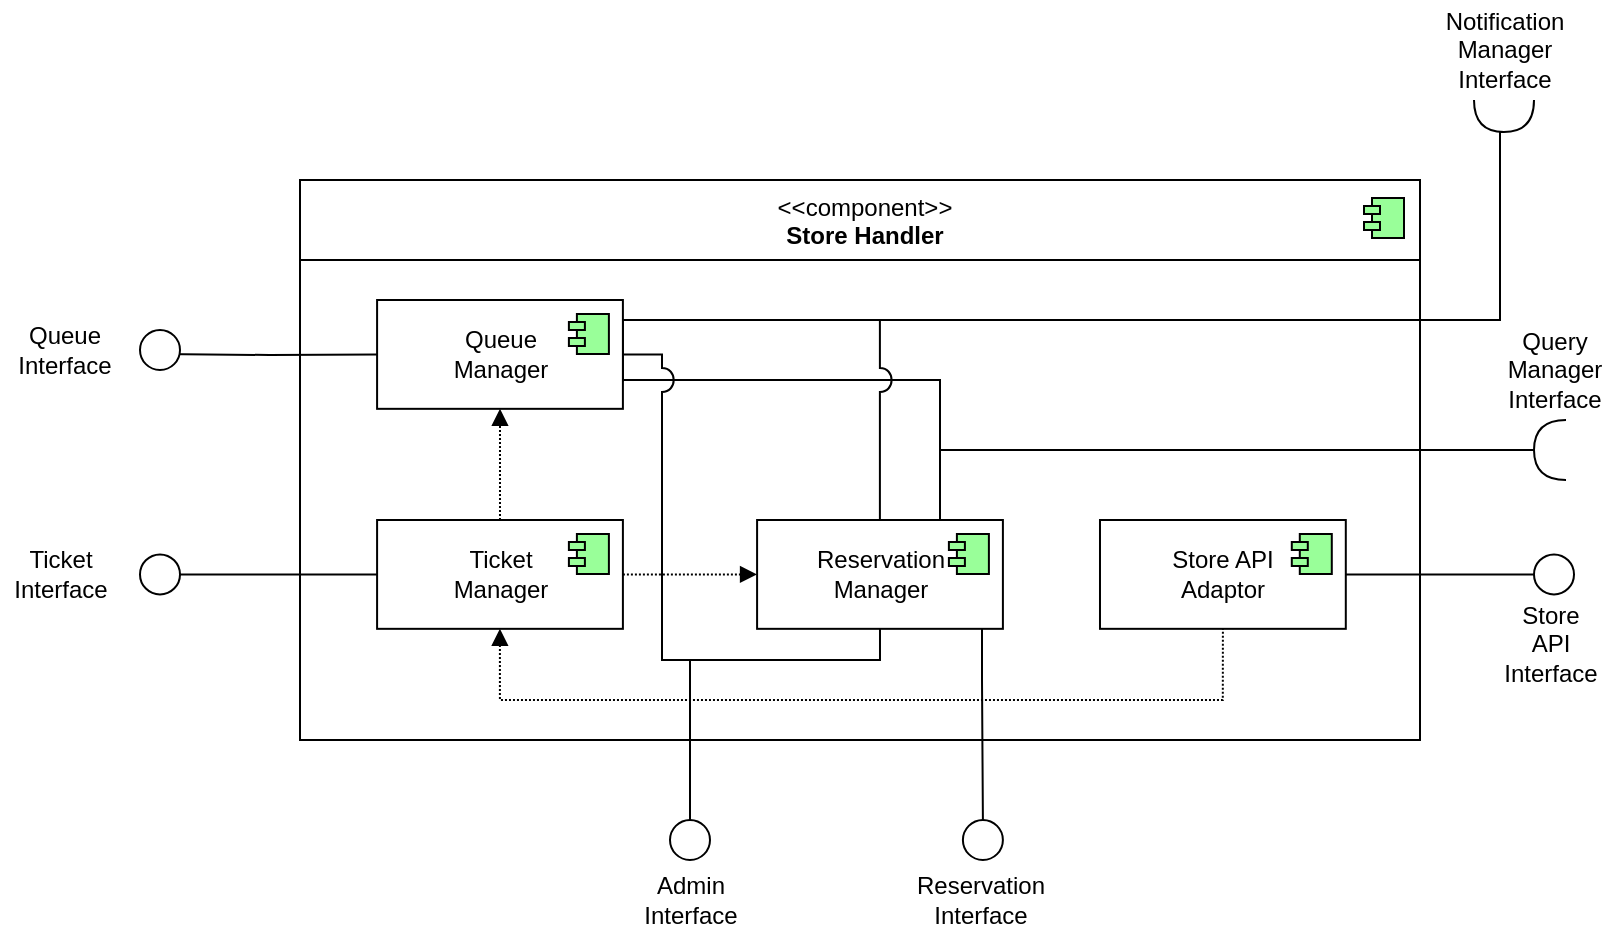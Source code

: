 <mxfile version="13.9.9" type="device"><diagram id="knWhzORvT54u3pwO4X9t" name="Pagina-1"><mxGraphModel dx="852" dy="504" grid="1" gridSize="10" guides="1" tooltips="1" connect="1" arrows="1" fold="1" page="1" pageScale="1" pageWidth="827" pageHeight="1169" math="0" shadow="0"><root><mxCell id="0"/><mxCell id="1" parent="0"/><mxCell id="bDR8WUU64CvsV6LXLhUq-12" value="" style="html=1;align=center;" parent="1" vertex="1"><mxGeometry x="170" y="280" width="560" height="240" as="geometry"/></mxCell><mxCell id="bDR8WUU64CvsV6LXLhUq-1" value="" style="fontStyle=1;align=center;verticalAlign=top;childLayout=stackLayout;horizontal=1;horizontalStack=0;resizeParent=1;resizeParentMax=0;resizeLast=0;marginBottom=0;" parent="1" vertex="1"><mxGeometry x="170" y="240" width="560" height="40" as="geometry"/></mxCell><mxCell id="bDR8WUU64CvsV6LXLhUq-2" value="&amp;lt;&amp;lt;component&amp;gt;&amp;gt;&lt;br&gt;&lt;b&gt;Store Handler&lt;/b&gt;" style="html=1;align=center;spacingLeft=4;verticalAlign=top;strokeColor=none;fillColor=none;" parent="bDR8WUU64CvsV6LXLhUq-1" vertex="1"><mxGeometry width="560" height="40" as="geometry"/></mxCell><mxCell id="bDR8WUU64CvsV6LXLhUq-3" value="" style="shape=module;jettyWidth=8;jettyHeight=4;fillColor=#99FF99;" parent="bDR8WUU64CvsV6LXLhUq-2" vertex="1"><mxGeometry x="1" width="20" height="20" relative="1" as="geometry"><mxPoint x="-28" y="9" as="offset"/></mxGeometry></mxCell><mxCell id="bDR8WUU64CvsV6LXLhUq-43" style="edgeStyle=orthogonalEdgeStyle;rounded=0;jumpStyle=arc;jumpSize=12;orthogonalLoop=1;jettySize=auto;html=1;startArrow=none;startFill=0;endArrow=none;endFill=0;exitX=1;exitY=0.75;exitDx=0;exitDy=0;" parent="1" source="bDR8WUU64CvsV6LXLhUq-10" edge="1"><mxGeometry relative="1" as="geometry"><mxPoint x="540" y="310" as="targetPoint"/><Array as="points"><mxPoint x="331" y="310"/><mxPoint x="460" y="310"/></Array></mxGeometry></mxCell><mxCell id="bDR8WUU64CvsV6LXLhUq-53" style="edgeStyle=orthogonalEdgeStyle;rounded=0;jumpStyle=arc;jumpSize=12;orthogonalLoop=1;jettySize=auto;html=1;entryX=1;entryY=0.5;entryDx=0;entryDy=0;entryPerimeter=0;startArrow=none;startFill=0;endArrow=none;endFill=0;" parent="1" source="bDR8WUU64CvsV6LXLhUq-10" target="bDR8WUU64CvsV6LXLhUq-51" edge="1"><mxGeometry relative="1" as="geometry"><Array as="points"><mxPoint x="490" y="340"/><mxPoint x="490" y="375"/></Array></mxGeometry></mxCell><mxCell id="bDR8WUU64CvsV6LXLhUq-10" value="Queue&lt;br&gt;Manager" style="html=1;dropTarget=0;" parent="1" vertex="1"><mxGeometry x="208.545" y="300" width="122.903" height="54.416" as="geometry"/></mxCell><mxCell id="bDR8WUU64CvsV6LXLhUq-11" value="" style="shape=module;jettyWidth=8;jettyHeight=4;fillColor=#99FF99;" parent="bDR8WUU64CvsV6LXLhUq-10" vertex="1"><mxGeometry x="1" width="20" height="20" relative="1" as="geometry"><mxPoint x="-27" y="7" as="offset"/></mxGeometry></mxCell><mxCell id="bDR8WUU64CvsV6LXLhUq-39" style="edgeStyle=orthogonalEdgeStyle;rounded=0;jumpStyle=arc;jumpSize=12;orthogonalLoop=1;jettySize=auto;html=1;startArrow=none;startFill=0;endArrow=none;endFill=0;entryX=1;entryY=0.5;entryDx=0;entryDy=0;entryPerimeter=0;" parent="1" source="bDR8WUU64CvsV6LXLhUq-13" target="bDR8WUU64CvsV6LXLhUq-40" edge="1"><mxGeometry relative="1" as="geometry"><mxPoint x="660" y="180" as="targetPoint"/><Array as="points"><mxPoint x="460" y="310"/><mxPoint x="770" y="310"/><mxPoint x="770" y="216"/></Array></mxGeometry></mxCell><mxCell id="bDR8WUU64CvsV6LXLhUq-52" style="edgeStyle=orthogonalEdgeStyle;rounded=0;jumpStyle=arc;jumpSize=12;orthogonalLoop=1;jettySize=auto;html=1;entryX=1;entryY=0.5;entryDx=0;entryDy=0;entryPerimeter=0;startArrow=none;startFill=0;endArrow=none;endFill=0;" parent="1" source="bDR8WUU64CvsV6LXLhUq-13" target="bDR8WUU64CvsV6LXLhUq-51" edge="1"><mxGeometry relative="1" as="geometry"><Array as="points"><mxPoint x="490" y="375"/></Array></mxGeometry></mxCell><mxCell id="GpY1cq3hWmhObwcl4_N0-1" style="edgeStyle=orthogonalEdgeStyle;rounded=0;orthogonalLoop=1;jettySize=auto;html=1;endArrow=none;endFill=0;entryX=0.5;entryY=0;entryDx=0;entryDy=0;" edge="1" parent="1" source="bDR8WUU64CvsV6LXLhUq-13" target="GpY1cq3hWmhObwcl4_N0-2"><mxGeometry relative="1" as="geometry"><mxPoint x="520" y="560" as="targetPoint"/><Array as="points"><mxPoint x="511" y="490"/><mxPoint x="511" y="490"/></Array></mxGeometry></mxCell><mxCell id="bDR8WUU64CvsV6LXLhUq-13" value="Reservation&lt;br&gt;Manager" style="html=1;dropTarget=0;" parent="1" vertex="1"><mxGeometry x="398.545" y="410" width="122.903" height="54.416" as="geometry"/></mxCell><mxCell id="bDR8WUU64CvsV6LXLhUq-14" value="" style="shape=module;jettyWidth=8;jettyHeight=4;fillColor=#99FF99;" parent="bDR8WUU64CvsV6LXLhUq-13" vertex="1"><mxGeometry x="1" width="20" height="20" relative="1" as="geometry"><mxPoint x="-27" y="7" as="offset"/></mxGeometry></mxCell><mxCell id="bDR8WUU64CvsV6LXLhUq-17" style="edgeStyle=orthogonalEdgeStyle;rounded=0;orthogonalLoop=1;jettySize=auto;html=1;endArrow=block;endFill=1;dashed=1;dashPattern=1 1;" parent="1" source="bDR8WUU64CvsV6LXLhUq-15" target="bDR8WUU64CvsV6LXLhUq-10" edge="1"><mxGeometry relative="1" as="geometry"/></mxCell><mxCell id="bDR8WUU64CvsV6LXLhUq-42" style="edgeStyle=orthogonalEdgeStyle;rounded=0;jumpStyle=arc;jumpSize=12;orthogonalLoop=1;jettySize=auto;html=1;entryX=1;entryY=0.5;entryDx=0;entryDy=0;startArrow=none;startFill=0;endArrow=none;endFill=0;" parent="1" source="bDR8WUU64CvsV6LXLhUq-15" target="bDR8WUU64CvsV6LXLhUq-41" edge="1"><mxGeometry relative="1" as="geometry"/></mxCell><mxCell id="bDR8WUU64CvsV6LXLhUq-15" value="Ticket&lt;br&gt;Manager" style="html=1;dropTarget=0;" parent="1" vertex="1"><mxGeometry x="208.545" y="410" width="122.903" height="54.416" as="geometry"/></mxCell><mxCell id="bDR8WUU64CvsV6LXLhUq-16" value="" style="shape=module;jettyWidth=8;jettyHeight=4;fillColor=#99FF99;" parent="bDR8WUU64CvsV6LXLhUq-15" vertex="1"><mxGeometry x="1" width="20" height="20" relative="1" as="geometry"><mxPoint x="-27" y="7" as="offset"/></mxGeometry></mxCell><mxCell id="bDR8WUU64CvsV6LXLhUq-36" style="edgeStyle=orthogonalEdgeStyle;rounded=0;orthogonalLoop=1;jettySize=auto;html=1;entryX=0.5;entryY=1;entryDx=0;entryDy=0;startArrow=none;startFill=0;endArrow=none;endFill=0;jumpSize=12;jumpStyle=arc;" parent="1" source="bDR8WUU64CvsV6LXLhUq-29" target="bDR8WUU64CvsV6LXLhUq-13" edge="1"><mxGeometry relative="1" as="geometry"><Array as="points"><mxPoint x="365" y="480"/><mxPoint x="460" y="480"/></Array></mxGeometry></mxCell><mxCell id="bDR8WUU64CvsV6LXLhUq-37" style="edgeStyle=orthogonalEdgeStyle;rounded=0;jumpStyle=arc;jumpSize=12;orthogonalLoop=1;jettySize=auto;html=1;entryX=1;entryY=0.5;entryDx=0;entryDy=0;startArrow=none;startFill=0;endArrow=none;endFill=0;exitX=0.5;exitY=0;exitDx=0;exitDy=0;" parent="1" source="bDR8WUU64CvsV6LXLhUq-29" target="bDR8WUU64CvsV6LXLhUq-10" edge="1"><mxGeometry relative="1" as="geometry"><Array as="points"><mxPoint x="365" y="480"/><mxPoint x="351" y="480"/><mxPoint x="351" y="327"/></Array></mxGeometry></mxCell><mxCell id="bDR8WUU64CvsV6LXLhUq-29" value="" style="ellipse;fillColor=#ffffff;strokeColor=#000000;align=center;" parent="1" vertex="1"><mxGeometry x="355" y="560" width="20" height="20" as="geometry"/></mxCell><mxCell id="bDR8WUU64CvsV6LXLhUq-40" value="" style="shape=requiredInterface;html=1;verticalLabelPosition=bottom;fillColor=#99FF99;align=center;direction=south;" parent="1" vertex="1"><mxGeometry x="757" y="200" width="30" height="16" as="geometry"/></mxCell><mxCell id="bDR8WUU64CvsV6LXLhUq-41" value="" style="ellipse;fillColor=#ffffff;strokeColor=#000000;align=center;" parent="1" vertex="1"><mxGeometry x="90" y="427.21" width="20" height="20" as="geometry"/></mxCell><mxCell id="bDR8WUU64CvsV6LXLhUq-44" value="Admin&lt;br&gt;Interface" style="text;html=1;align=center;verticalAlign=middle;resizable=0;points=[];autosize=1;" parent="1" vertex="1"><mxGeometry x="335" y="585" width="60" height="30" as="geometry"/></mxCell><mxCell id="bDR8WUU64CvsV6LXLhUq-45" value="Ticket&lt;br&gt;Interface" style="text;html=1;align=center;verticalAlign=middle;resizable=0;points=[];autosize=1;" parent="1" vertex="1"><mxGeometry x="20" y="422.21" width="60" height="30" as="geometry"/></mxCell><mxCell id="bDR8WUU64CvsV6LXLhUq-49" style="edgeStyle=orthogonalEdgeStyle;rounded=0;jumpStyle=arc;jumpSize=12;orthogonalLoop=1;jettySize=auto;html=1;entryX=0;entryY=0.5;entryDx=0;entryDy=0;startArrow=none;startFill=0;endArrow=none;endFill=0;" parent="1" source="bDR8WUU64CvsV6LXLhUq-46" target="bDR8WUU64CvsV6LXLhUq-54" edge="1"><mxGeometry relative="1" as="geometry"><mxPoint x="787" y="437.21" as="targetPoint"/><Array as="points"/></mxGeometry></mxCell><mxCell id="bDR8WUU64CvsV6LXLhUq-46" value="Store API&lt;br&gt;Adaptor" style="html=1;dropTarget=0;" parent="1" vertex="1"><mxGeometry x="569.995" y="410" width="122.903" height="54.416" as="geometry"/></mxCell><mxCell id="bDR8WUU64CvsV6LXLhUq-47" value="" style="shape=module;jettyWidth=8;jettyHeight=4;fillColor=#99FF99;" parent="bDR8WUU64CvsV6LXLhUq-46" vertex="1"><mxGeometry x="1" width="20" height="20" relative="1" as="geometry"><mxPoint x="-27" y="7" as="offset"/></mxGeometry></mxCell><mxCell id="bDR8WUU64CvsV6LXLhUq-51" value="" style="shape=requiredInterface;html=1;verticalLabelPosition=bottom;fillColor=#99FF99;align=center;direction=west;" parent="1" vertex="1"><mxGeometry x="787" y="360" width="16" height="30" as="geometry"/></mxCell><mxCell id="bDR8WUU64CvsV6LXLhUq-54" value="" style="ellipse;fillColor=#ffffff;strokeColor=#000000;align=center;" parent="1" vertex="1"><mxGeometry x="787" y="427.21" width="20" height="20" as="geometry"/></mxCell><mxCell id="bDR8WUU64CvsV6LXLhUq-58" value="Store&lt;br&gt;API&lt;br&gt;Interface" style="text;html=1;align=center;verticalAlign=middle;resizable=0;points=[];autosize=1;" parent="1" vertex="1"><mxGeometry x="765" y="447.21" width="60" height="50" as="geometry"/></mxCell><mxCell id="bDR8WUU64CvsV6LXLhUq-59" value="Query&lt;br&gt;Manager&lt;br&gt;Interface" style="text;html=1;align=center;verticalAlign=middle;resizable=0;points=[];autosize=1;" parent="1" vertex="1"><mxGeometry x="767" y="310" width="60" height="50" as="geometry"/></mxCell><mxCell id="bDR8WUU64CvsV6LXLhUq-60" value="Notification&lt;br&gt;Manager&lt;br&gt;Interface" style="text;html=1;align=center;verticalAlign=middle;resizable=0;points=[];autosize=1;" parent="1" vertex="1"><mxGeometry x="737" y="150" width="70" height="50" as="geometry"/></mxCell><mxCell id="bDR8WUU64CvsV6LXLhUq-50" style="edgeStyle=orthogonalEdgeStyle;rounded=0;jumpStyle=none;jumpSize=12;orthogonalLoop=1;jettySize=auto;html=1;entryX=0.5;entryY=1;entryDx=0;entryDy=0;startArrow=block;startFill=1;endArrow=none;endFill=0;dashed=1;dashPattern=1 1;" parent="1" source="bDR8WUU64CvsV6LXLhUq-15" target="bDR8WUU64CvsV6LXLhUq-46" edge="1"><mxGeometry relative="1" as="geometry"><Array as="points"><mxPoint x="270" y="500"/><mxPoint x="631" y="500"/></Array></mxGeometry></mxCell><mxCell id="bDR8WUU64CvsV6LXLhUq-34" style="edgeStyle=orthogonalEdgeStyle;rounded=0;orthogonalLoop=1;jettySize=auto;html=1;endArrow=block;endFill=1;dashed=1;dashPattern=1 1;" parent="1" source="bDR8WUU64CvsV6LXLhUq-15" target="bDR8WUU64CvsV6LXLhUq-13" edge="1"><mxGeometry relative="1" as="geometry"/></mxCell><mxCell id="GpY1cq3hWmhObwcl4_N0-2" value="" style="ellipse;fillColor=#ffffff;strokeColor=#000000;align=center;" vertex="1" parent="1"><mxGeometry x="501.45" y="560" width="20" height="20" as="geometry"/></mxCell><mxCell id="GpY1cq3hWmhObwcl4_N0-3" value="Reservation&lt;br&gt;Interface" style="text;html=1;align=center;verticalAlign=middle;resizable=0;points=[];autosize=1;" vertex="1" parent="1"><mxGeometry x="470" y="585" width="80" height="30" as="geometry"/></mxCell><mxCell id="GpY1cq3hWmhObwcl4_N0-6" style="edgeStyle=orthogonalEdgeStyle;rounded=0;orthogonalLoop=1;jettySize=auto;html=1;entryX=0;entryY=0.5;entryDx=0;entryDy=0;endArrow=none;endFill=0;" edge="1" parent="1" target="bDR8WUU64CvsV6LXLhUq-10"><mxGeometry relative="1" as="geometry"><mxPoint x="100" y="327" as="sourcePoint"/></mxGeometry></mxCell><mxCell id="GpY1cq3hWmhObwcl4_N0-4" value="" style="ellipse;fillColor=#ffffff;strokeColor=#000000;align=center;" vertex="1" parent="1"><mxGeometry x="90" y="315.0" width="20" height="20" as="geometry"/></mxCell><mxCell id="GpY1cq3hWmhObwcl4_N0-5" value="Queue&lt;br&gt;Interface" style="text;html=1;align=center;verticalAlign=middle;resizable=0;points=[];autosize=1;" vertex="1" parent="1"><mxGeometry x="22" y="310" width="60" height="30" as="geometry"/></mxCell></root></mxGraphModel></diagram></mxfile>
